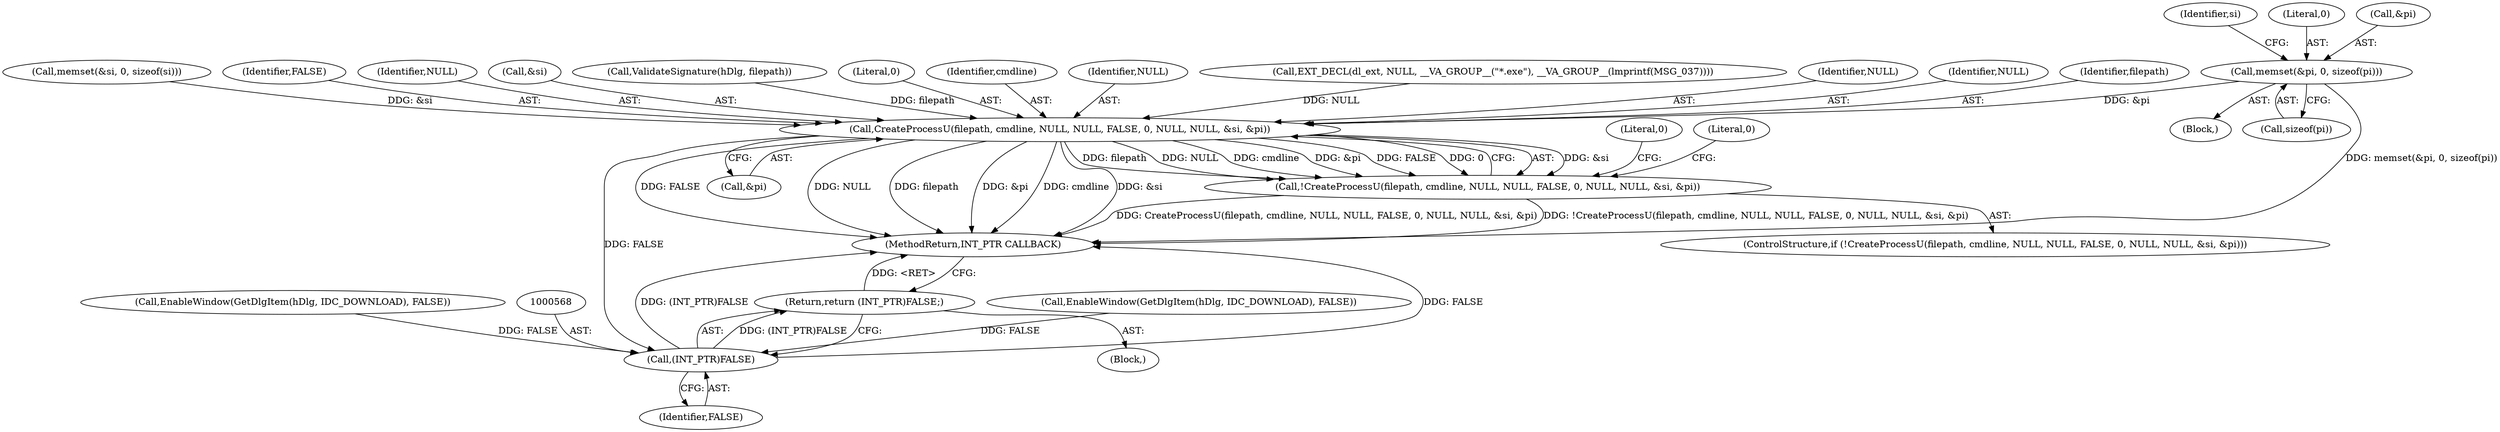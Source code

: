 digraph "0_rufus_c3c39f7f8a11f612c4ebf7affce25ec6928eb1cb_1@API" {
"1000377" [label="(Call,memset(&pi, 0, sizeof(pi)))"];
"1000391" [label="(Call,CreateProcessU(filepath, cmdline, NULL, NULL, FALSE, 0, NULL, NULL, &si, &pi))"];
"1000390" [label="(Call,!CreateProcessU(filepath, cmdline, NULL, NULL, FALSE, 0, NULL, NULL, &si, &pi))"];
"1000567" [label="(Call,(INT_PTR)FALSE)"];
"1000566" [label="(Return,return (INT_PTR)FALSE;)"];
"1000365" [label="(Call,EnableWindow(GetDlgItem(hDlg, IDC_DOWNLOAD), FALSE))"];
"1000130" [label="(Call,EXT_DECL(dl_ext, NULL, __VA_GROUP__(\"*.exe\"), __VA_GROUP__(lmprintf(MSG_037))))"];
"1000385" [label="(Identifier,si)"];
"1000391" [label="(Call,CreateProcessU(filepath, cmdline, NULL, NULL, FALSE, 0, NULL, NULL, &si, &pi))"];
"1000395" [label="(Identifier,NULL)"];
"1000394" [label="(Identifier,NULL)"];
"1000392" [label="(Identifier,filepath)"];
"1000371" [label="(Call,memset(&si, 0, sizeof(si)))"];
"1000402" [label="(Call,&pi)"];
"1000380" [label="(Literal,0)"];
"1000569" [label="(Identifier,FALSE)"];
"1000570" [label="(MethodReturn,INT_PTR CALLBACK)"];
"1000256" [label="(Call,EnableWindow(GetDlgItem(hDlg, IDC_DOWNLOAD), FALSE))"];
"1000396" [label="(Identifier,FALSE)"];
"1000398" [label="(Identifier,NULL)"];
"1000389" [label="(ControlStructure,if (!CreateProcessU(filepath, cmdline, NULL, NULL, FALSE, 0, NULL, NULL, &si, &pi)))"];
"1000390" [label="(Call,!CreateProcessU(filepath, cmdline, NULL, NULL, FALSE, 0, NULL, NULL, &si, &pi))"];
"1000406" [label="(Literal,0)"];
"1000112" [label="(Block,)"];
"1000377" [label="(Call,memset(&pi, 0, sizeof(pi)))"];
"1000400" [label="(Call,&si)"];
"1000566" [label="(Return,return (INT_PTR)FALSE;)"];
"1000339" [label="(Block,)"];
"1000378" [label="(Call,&pi)"];
"1000358" [label="(Call,ValidateSignature(hDlg, filepath))"];
"1000414" [label="(Literal,0)"];
"1000381" [label="(Call,sizeof(pi))"];
"1000397" [label="(Literal,0)"];
"1000393" [label="(Identifier,cmdline)"];
"1000567" [label="(Call,(INT_PTR)FALSE)"];
"1000399" [label="(Identifier,NULL)"];
"1000377" -> "1000339"  [label="AST: "];
"1000377" -> "1000381"  [label="CFG: "];
"1000378" -> "1000377"  [label="AST: "];
"1000380" -> "1000377"  [label="AST: "];
"1000381" -> "1000377"  [label="AST: "];
"1000385" -> "1000377"  [label="CFG: "];
"1000377" -> "1000570"  [label="DDG: memset(&pi, 0, sizeof(pi))"];
"1000377" -> "1000391"  [label="DDG: &pi"];
"1000391" -> "1000390"  [label="AST: "];
"1000391" -> "1000402"  [label="CFG: "];
"1000392" -> "1000391"  [label="AST: "];
"1000393" -> "1000391"  [label="AST: "];
"1000394" -> "1000391"  [label="AST: "];
"1000395" -> "1000391"  [label="AST: "];
"1000396" -> "1000391"  [label="AST: "];
"1000397" -> "1000391"  [label="AST: "];
"1000398" -> "1000391"  [label="AST: "];
"1000399" -> "1000391"  [label="AST: "];
"1000400" -> "1000391"  [label="AST: "];
"1000402" -> "1000391"  [label="AST: "];
"1000390" -> "1000391"  [label="CFG: "];
"1000391" -> "1000570"  [label="DDG: FALSE"];
"1000391" -> "1000570"  [label="DDG: NULL"];
"1000391" -> "1000570"  [label="DDG: filepath"];
"1000391" -> "1000570"  [label="DDG: &pi"];
"1000391" -> "1000570"  [label="DDG: cmdline"];
"1000391" -> "1000570"  [label="DDG: &si"];
"1000391" -> "1000390"  [label="DDG: &si"];
"1000391" -> "1000390"  [label="DDG: filepath"];
"1000391" -> "1000390"  [label="DDG: NULL"];
"1000391" -> "1000390"  [label="DDG: cmdline"];
"1000391" -> "1000390"  [label="DDG: &pi"];
"1000391" -> "1000390"  [label="DDG: FALSE"];
"1000391" -> "1000390"  [label="DDG: 0"];
"1000358" -> "1000391"  [label="DDG: filepath"];
"1000130" -> "1000391"  [label="DDG: NULL"];
"1000371" -> "1000391"  [label="DDG: &si"];
"1000391" -> "1000567"  [label="DDG: FALSE"];
"1000390" -> "1000389"  [label="AST: "];
"1000406" -> "1000390"  [label="CFG: "];
"1000414" -> "1000390"  [label="CFG: "];
"1000390" -> "1000570"  [label="DDG: !CreateProcessU(filepath, cmdline, NULL, NULL, FALSE, 0, NULL, NULL, &si, &pi)"];
"1000390" -> "1000570"  [label="DDG: CreateProcessU(filepath, cmdline, NULL, NULL, FALSE, 0, NULL, NULL, &si, &pi)"];
"1000567" -> "1000566"  [label="AST: "];
"1000567" -> "1000569"  [label="CFG: "];
"1000568" -> "1000567"  [label="AST: "];
"1000569" -> "1000567"  [label="AST: "];
"1000566" -> "1000567"  [label="CFG: "];
"1000567" -> "1000570"  [label="DDG: FALSE"];
"1000567" -> "1000570"  [label="DDG: (INT_PTR)FALSE"];
"1000567" -> "1000566"  [label="DDG: (INT_PTR)FALSE"];
"1000256" -> "1000567"  [label="DDG: FALSE"];
"1000365" -> "1000567"  [label="DDG: FALSE"];
"1000566" -> "1000112"  [label="AST: "];
"1000570" -> "1000566"  [label="CFG: "];
"1000566" -> "1000570"  [label="DDG: <RET>"];
}
